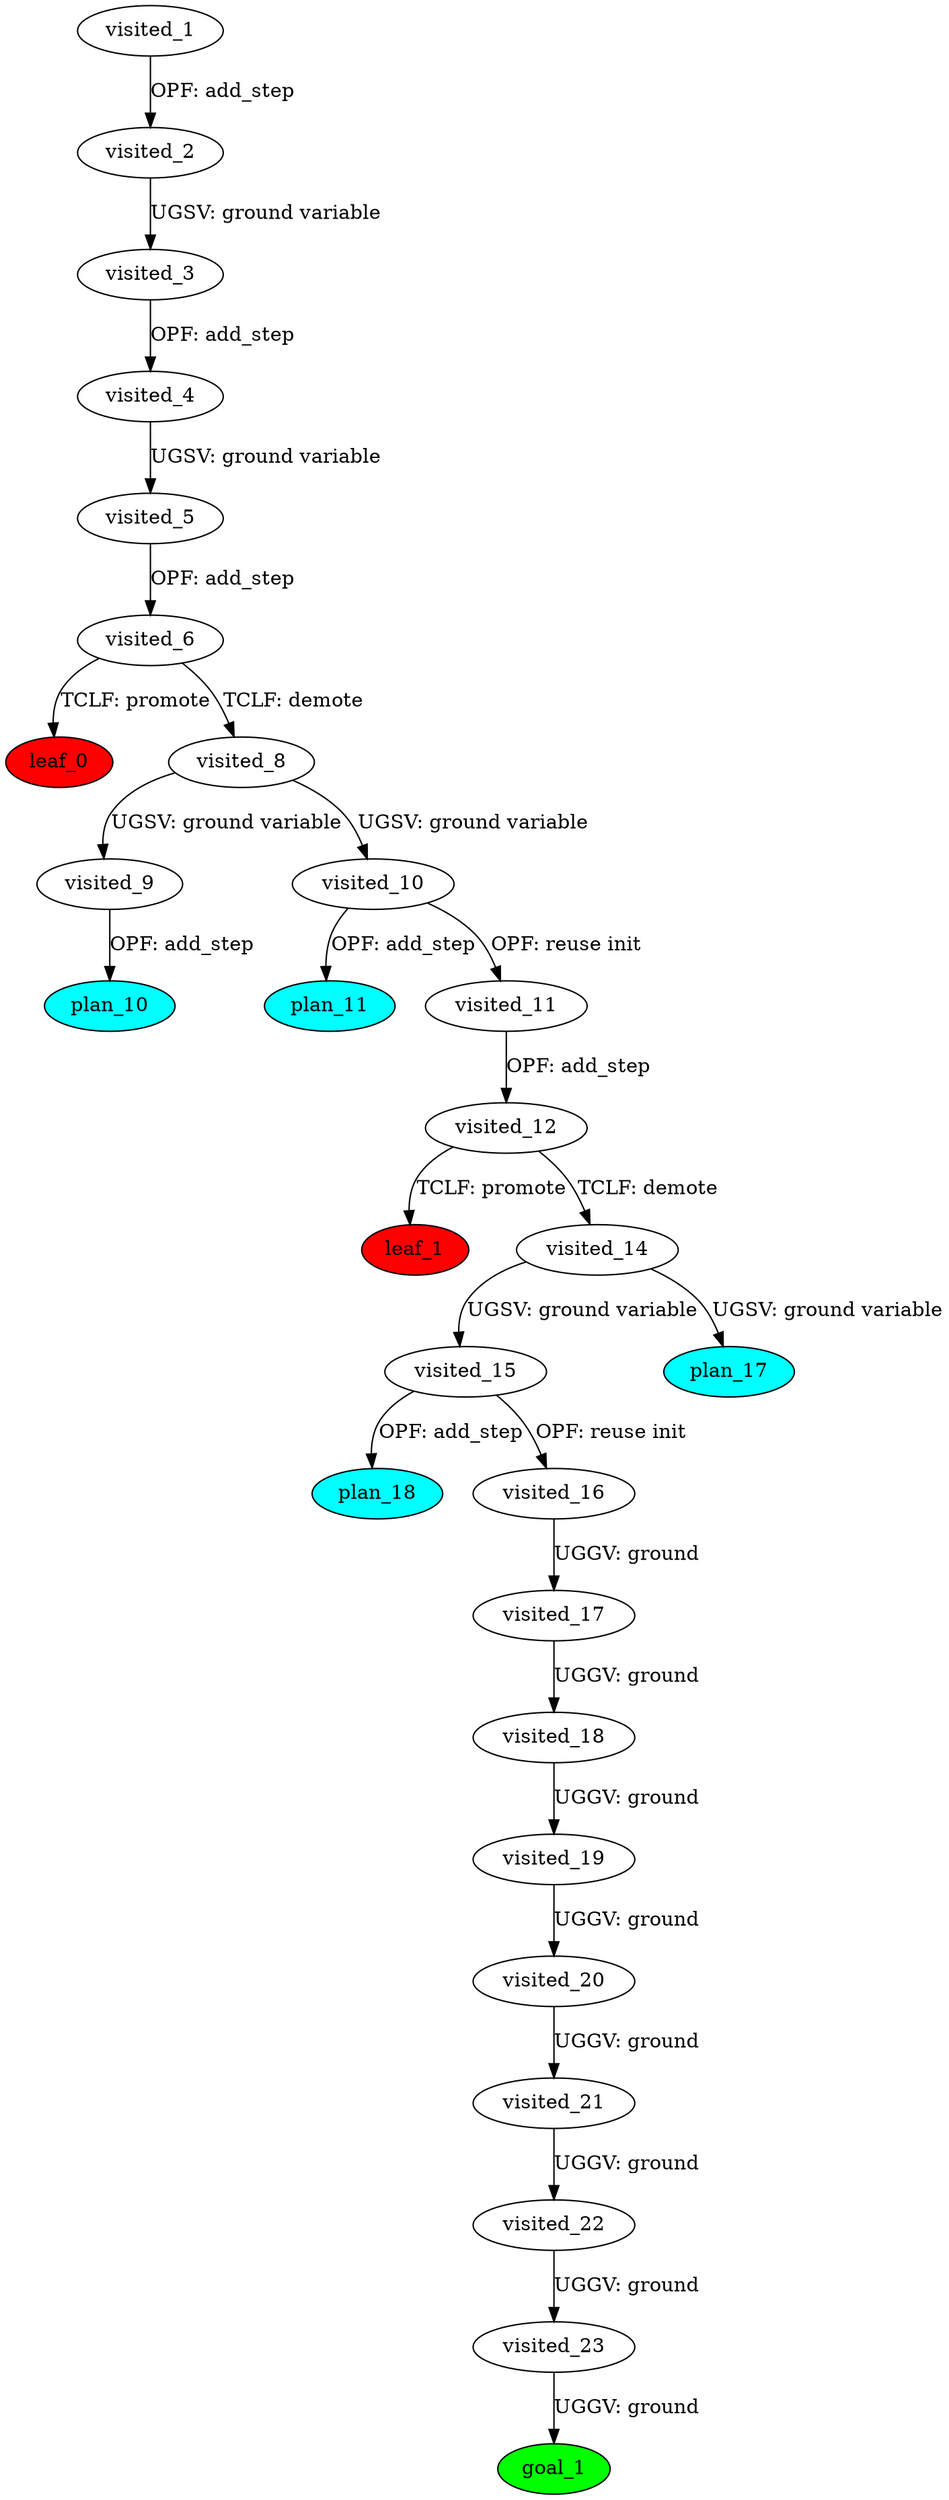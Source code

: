 digraph {
	"660237ed-aa42-9203-5c78-4ca4f0e4ca0b" [label=plan_0 fillcolor=cyan style=filled]
	"660237ed-aa42-9203-5c78-4ca4f0e4ca0b" [label=visited_1 fillcolor=white style=filled]
	"bd3c83c3-6671-39de-7c0a-8f909b54d227" [label=plan_1 fillcolor=cyan style=filled]
	"660237ed-aa42-9203-5c78-4ca4f0e4ca0b" -> "bd3c83c3-6671-39de-7c0a-8f909b54d227" [label="OPF: add_step"]
	"bd3c83c3-6671-39de-7c0a-8f909b54d227" [label=visited_2 fillcolor=white style=filled]
	"ff0dd3c2-ac4d-cd33-d515-28af4d25298f" [label=plan_2 fillcolor=cyan style=filled]
	"bd3c83c3-6671-39de-7c0a-8f909b54d227" -> "ff0dd3c2-ac4d-cd33-d515-28af4d25298f" [label="UGSV: ground variable"]
	"ff0dd3c2-ac4d-cd33-d515-28af4d25298f" [label=visited_3 fillcolor=white style=filled]
	"77806788-dff1-f5e3-fcba-6c808c7aa939" [label=plan_3 fillcolor=cyan style=filled]
	"ff0dd3c2-ac4d-cd33-d515-28af4d25298f" -> "77806788-dff1-f5e3-fcba-6c808c7aa939" [label="OPF: add_step"]
	"77806788-dff1-f5e3-fcba-6c808c7aa939" [label=visited_4 fillcolor=white style=filled]
	"aa5ca8cd-1f83-5b8d-abac-8660e5c345fc" [label=plan_4 fillcolor=cyan style=filled]
	"77806788-dff1-f5e3-fcba-6c808c7aa939" -> "aa5ca8cd-1f83-5b8d-abac-8660e5c345fc" [label="UGSV: ground variable"]
	"aa5ca8cd-1f83-5b8d-abac-8660e5c345fc" [label=visited_5 fillcolor=white style=filled]
	"cba88a28-1727-30d8-7df1-02c2b9b4c225" [label=plan_5 fillcolor=cyan style=filled]
	"aa5ca8cd-1f83-5b8d-abac-8660e5c345fc" -> "cba88a28-1727-30d8-7df1-02c2b9b4c225" [label="OPF: add_step"]
	"cba88a28-1727-30d8-7df1-02c2b9b4c225" [label=visited_6 fillcolor=white style=filled]
	"302b0401-efed-098b-979a-7368bd96bb0a" [label=plan_6 fillcolor=cyan style=filled]
	"cba88a28-1727-30d8-7df1-02c2b9b4c225" -> "302b0401-efed-098b-979a-7368bd96bb0a" [label="TCLF: promote"]
	"92a593c8-1db9-2330-f127-6a5cbe9f44cb" [label=plan_7 fillcolor=cyan style=filled]
	"cba88a28-1727-30d8-7df1-02c2b9b4c225" -> "92a593c8-1db9-2330-f127-6a5cbe9f44cb" [label="TCLF: demote"]
	"302b0401-efed-098b-979a-7368bd96bb0a" [label=visited_7 fillcolor=white style=filled]
	"302b0401-efed-098b-979a-7368bd96bb0a" [label=leaf_0 fillcolor=red style=filled]
	"92a593c8-1db9-2330-f127-6a5cbe9f44cb" [label=visited_8 fillcolor=white style=filled]
	"50392a8c-da73-dae0-209e-6e485e24038e" [label=plan_8 fillcolor=cyan style=filled]
	"92a593c8-1db9-2330-f127-6a5cbe9f44cb" -> "50392a8c-da73-dae0-209e-6e485e24038e" [label="UGSV: ground variable"]
	"bca6a6b0-93b0-d27e-6154-7769f43dd740" [label=plan_9 fillcolor=cyan style=filled]
	"92a593c8-1db9-2330-f127-6a5cbe9f44cb" -> "bca6a6b0-93b0-d27e-6154-7769f43dd740" [label="UGSV: ground variable"]
	"50392a8c-da73-dae0-209e-6e485e24038e" [label=visited_9 fillcolor=white style=filled]
	"970e287a-0fd7-b0f2-4f90-8490006e0070" [label=plan_10 fillcolor=cyan style=filled]
	"50392a8c-da73-dae0-209e-6e485e24038e" -> "970e287a-0fd7-b0f2-4f90-8490006e0070" [label="OPF: add_step"]
	"bca6a6b0-93b0-d27e-6154-7769f43dd740" [label=visited_10 fillcolor=white style=filled]
	"bf3f51d5-2557-c82c-488c-6ea499f9a338" [label=plan_11 fillcolor=cyan style=filled]
	"bca6a6b0-93b0-d27e-6154-7769f43dd740" -> "bf3f51d5-2557-c82c-488c-6ea499f9a338" [label="OPF: add_step"]
	"d91b1cb6-35ea-bd3e-b77d-ff3ad3f04058" [label=plan_12 fillcolor=cyan style=filled]
	"bca6a6b0-93b0-d27e-6154-7769f43dd740" -> "d91b1cb6-35ea-bd3e-b77d-ff3ad3f04058" [label="OPF: reuse init"]
	"d91b1cb6-35ea-bd3e-b77d-ff3ad3f04058" [label=visited_11 fillcolor=white style=filled]
	"399e4d08-cf77-98cc-ef36-feb1bb8f7b2b" [label=plan_13 fillcolor=cyan style=filled]
	"d91b1cb6-35ea-bd3e-b77d-ff3ad3f04058" -> "399e4d08-cf77-98cc-ef36-feb1bb8f7b2b" [label="OPF: add_step"]
	"399e4d08-cf77-98cc-ef36-feb1bb8f7b2b" [label=visited_12 fillcolor=white style=filled]
	"18e9ef77-64ce-4589-8c4a-62badb335860" [label=plan_14 fillcolor=cyan style=filled]
	"399e4d08-cf77-98cc-ef36-feb1bb8f7b2b" -> "18e9ef77-64ce-4589-8c4a-62badb335860" [label="TCLF: promote"]
	"ca9128fb-c094-8932-52cb-8f692182b518" [label=plan_15 fillcolor=cyan style=filled]
	"399e4d08-cf77-98cc-ef36-feb1bb8f7b2b" -> "ca9128fb-c094-8932-52cb-8f692182b518" [label="TCLF: demote"]
	"18e9ef77-64ce-4589-8c4a-62badb335860" [label=visited_13 fillcolor=white style=filled]
	"18e9ef77-64ce-4589-8c4a-62badb335860" [label=leaf_1 fillcolor=red style=filled]
	"ca9128fb-c094-8932-52cb-8f692182b518" [label=visited_14 fillcolor=white style=filled]
	"0ddb0654-ce19-2f51-dda8-b3919494065d" [label=plan_16 fillcolor=cyan style=filled]
	"ca9128fb-c094-8932-52cb-8f692182b518" -> "0ddb0654-ce19-2f51-dda8-b3919494065d" [label="UGSV: ground variable"]
	"4dd7cb5c-b5a7-8756-ef40-55ddd98d213c" [label=plan_17 fillcolor=cyan style=filled]
	"ca9128fb-c094-8932-52cb-8f692182b518" -> "4dd7cb5c-b5a7-8756-ef40-55ddd98d213c" [label="UGSV: ground variable"]
	"0ddb0654-ce19-2f51-dda8-b3919494065d" [label=visited_15 fillcolor=white style=filled]
	"93c09687-29e7-e176-a796-17c47520d99e" [label=plan_18 fillcolor=cyan style=filled]
	"0ddb0654-ce19-2f51-dda8-b3919494065d" -> "93c09687-29e7-e176-a796-17c47520d99e" [label="OPF: add_step"]
	"f1efa963-2dfc-6b9c-794f-ebeff96277e5" [label=plan_19 fillcolor=cyan style=filled]
	"0ddb0654-ce19-2f51-dda8-b3919494065d" -> "f1efa963-2dfc-6b9c-794f-ebeff96277e5" [label="OPF: reuse init"]
	"f1efa963-2dfc-6b9c-794f-ebeff96277e5" [label=visited_16 fillcolor=white style=filled]
	"83f38f4e-faf3-6aec-1e0a-71570d6ed01e" [label=plan_20 fillcolor=cyan style=filled]
	"f1efa963-2dfc-6b9c-794f-ebeff96277e5" -> "83f38f4e-faf3-6aec-1e0a-71570d6ed01e" [label="UGGV: ground"]
	"83f38f4e-faf3-6aec-1e0a-71570d6ed01e" [label=visited_17 fillcolor=white style=filled]
	"6f0eebef-97e8-9057-56a7-01aba66ccf43" [label=plan_21 fillcolor=cyan style=filled]
	"83f38f4e-faf3-6aec-1e0a-71570d6ed01e" -> "6f0eebef-97e8-9057-56a7-01aba66ccf43" [label="UGGV: ground"]
	"6f0eebef-97e8-9057-56a7-01aba66ccf43" [label=visited_18 fillcolor=white style=filled]
	"b8f91075-a081-45d2-2608-92d6f84006f2" [label=plan_22 fillcolor=cyan style=filled]
	"6f0eebef-97e8-9057-56a7-01aba66ccf43" -> "b8f91075-a081-45d2-2608-92d6f84006f2" [label="UGGV: ground"]
	"b8f91075-a081-45d2-2608-92d6f84006f2" [label=visited_19 fillcolor=white style=filled]
	"1e69d7ef-08b3-c111-3eb8-62c6676c269f" [label=plan_23 fillcolor=cyan style=filled]
	"b8f91075-a081-45d2-2608-92d6f84006f2" -> "1e69d7ef-08b3-c111-3eb8-62c6676c269f" [label="UGGV: ground"]
	"1e69d7ef-08b3-c111-3eb8-62c6676c269f" [label=visited_20 fillcolor=white style=filled]
	"4d7d10f3-7d16-9638-658a-83773da8b37a" [label=plan_24 fillcolor=cyan style=filled]
	"1e69d7ef-08b3-c111-3eb8-62c6676c269f" -> "4d7d10f3-7d16-9638-658a-83773da8b37a" [label="UGGV: ground"]
	"4d7d10f3-7d16-9638-658a-83773da8b37a" [label=visited_21 fillcolor=white style=filled]
	"2c281bbd-f45d-bd91-989d-a530b01fb9f3" [label=plan_25 fillcolor=cyan style=filled]
	"4d7d10f3-7d16-9638-658a-83773da8b37a" -> "2c281bbd-f45d-bd91-989d-a530b01fb9f3" [label="UGGV: ground"]
	"2c281bbd-f45d-bd91-989d-a530b01fb9f3" [label=visited_22 fillcolor=white style=filled]
	"c69e17c9-6018-5b17-bec5-715ca71db3a6" [label=plan_26 fillcolor=cyan style=filled]
	"2c281bbd-f45d-bd91-989d-a530b01fb9f3" -> "c69e17c9-6018-5b17-bec5-715ca71db3a6" [label="UGGV: ground"]
	"c69e17c9-6018-5b17-bec5-715ca71db3a6" [label=visited_23 fillcolor=white style=filled]
	"abb558e1-cb9a-6ed5-fdbc-ebdbb119779c" [label=plan_27 fillcolor=cyan style=filled]
	"c69e17c9-6018-5b17-bec5-715ca71db3a6" -> "abb558e1-cb9a-6ed5-fdbc-ebdbb119779c" [label="UGGV: ground"]
	"abb558e1-cb9a-6ed5-fdbc-ebdbb119779c" [label=visited_24 fillcolor=white style=filled]
	"abb558e1-cb9a-6ed5-fdbc-ebdbb119779c" [label=goal_1 fillcolor=green style=filled]
}
